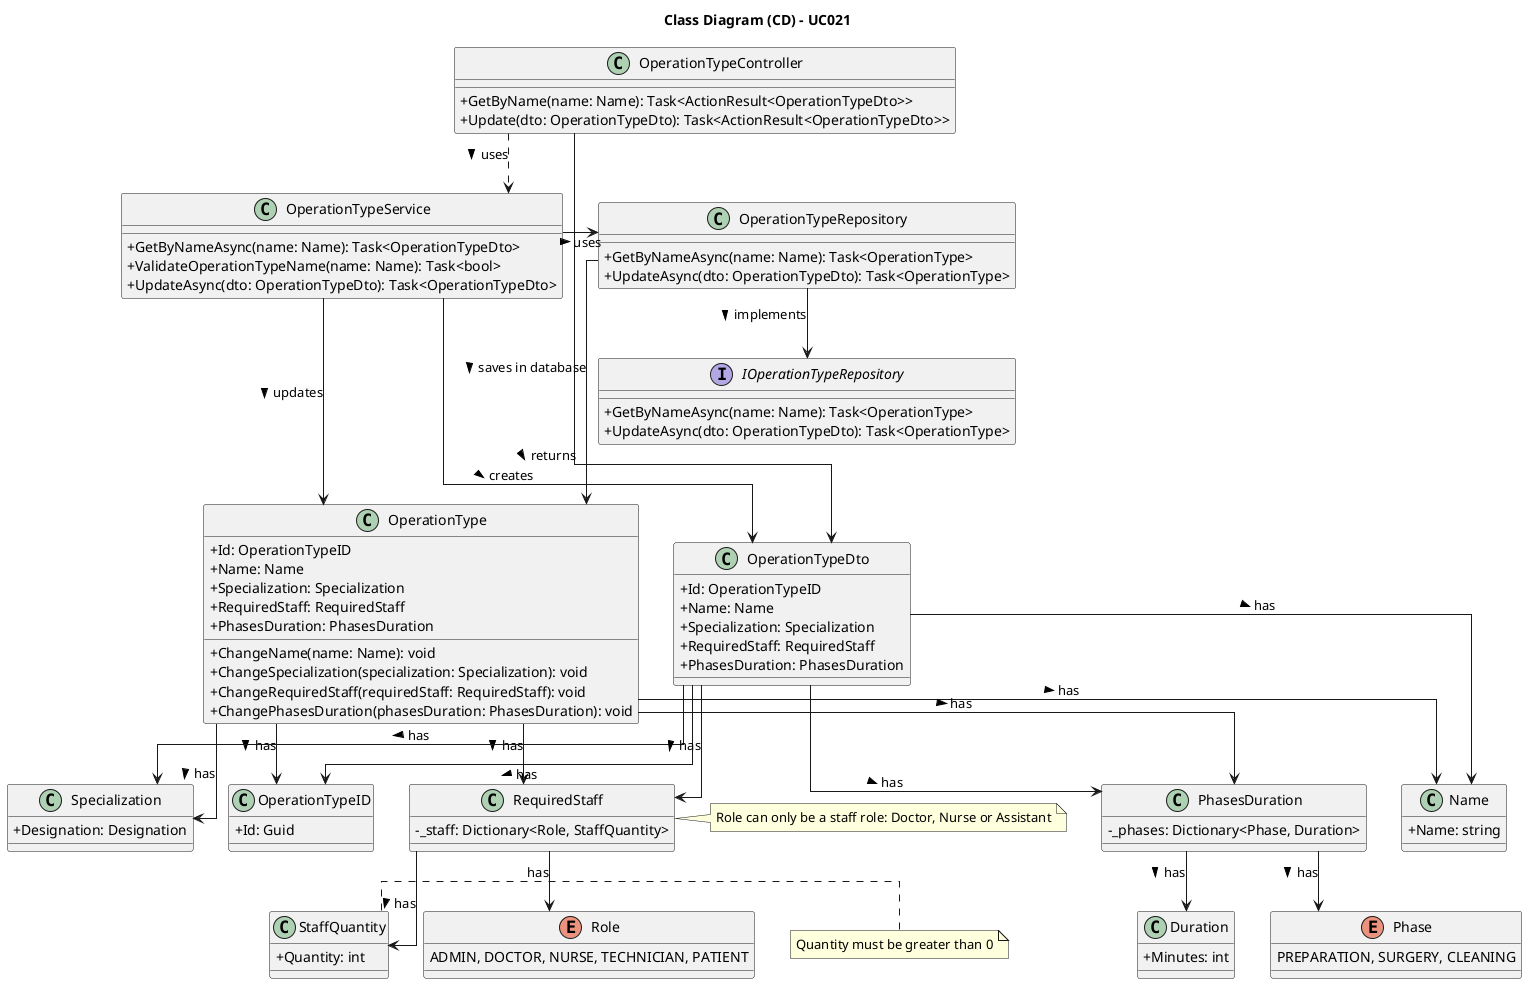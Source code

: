 @startuml uc021-class-diagram

skinparam packageStyle rectangle
skinparam shadowing false
skinparam classAttributeIconSize 0
skinparam linetype ortho

left to right direction
top to bottom direction

title Class Diagram (CD) - UC021

class OperationTypeController {
    +GetByName(name: Name): Task<ActionResult<OperationTypeDto>>
    +Update(dto: OperationTypeDto): Task<ActionResult<OperationTypeDto>>
}

class OperationTypeService {
    +GetByNameAsync(name: Name): Task<OperationTypeDto>
    +ValidateOperationTypeName(name: Name): Task<bool>
    +UpdateAsync(dto: OperationTypeDto): Task<OperationTypeDto>
}

class OperationTypeRepository {
    +GetByNameAsync(name: Name): Task<OperationType>
    +UpdateAsync(dto: OperationTypeDto): Task<OperationType>
}

interface IOperationTypeRepository {
    +GetByNameAsync(name: Name): Task<OperationType>
    +UpdateAsync(dto: OperationTypeDto): Task<OperationType>
}

class OperationType {
    +Id: OperationTypeID
    +Name: Name
    +Specialization: Specialization
    +RequiredStaff: RequiredStaff
    +PhasesDuration: PhasesDuration
    +ChangeName(name: Name): void
    +ChangeSpecialization(specialization: Specialization): void
    +ChangeRequiredStaff(requiredStaff: RequiredStaff): void
    +ChangePhasesDuration(phasesDuration: PhasesDuration): void
}

class OperationTypeDto {
    +Id: OperationTypeID
    +Name: Name
    +Specialization: Specialization
    +RequiredStaff: RequiredStaff
    +PhasesDuration: PhasesDuration
}

class RequiredStaff {
    - _staff: Dictionary<Role, StaffQuantity>
}
note right of RequiredStaff
    Role can only be a staff role: Doctor, Nurse or Assistant
end note

class StaffQuantity {
    +Quantity: int
}
note right of StaffQuantity
    Quantity must be greater than 0
end note

class Specialization {
    +Designation: Designation
}

class PhasesDuration {
    - _phases: Dictionary<Phase, Duration>
}

enum Phase {
    PREPARATION, SURGERY, CLEANING
}

class Duration {
    +Minutes: int
}

class Name {
    +Name: string
}

class OperationTypeID {
    +Id: Guid
}

enum Role {
    ADMIN, DOCTOR, NURSE, TECHNICIAN, PATIENT
}

OperationTypeController .> OperationTypeService : > uses
OperationTypeController ----> OperationTypeDto : > returns

OperationTypeService -> OperationTypeRepository : > uses
OperationTypeService ---> OperationType : > updates
OperationTypeService ---> OperationTypeDto : > creates

OperationTypeRepository --> IOperationTypeRepository : > implements
OperationTypeRepository --> OperationType : > saves in database

OperationType --> OperationTypeID : > has
OperationType --> Name : > has
OperationType --> Specialization : > has
OperationType --> RequiredStaff : > has
OperationType --> PhasesDuration : > has

OperationTypeDto --> OperationTypeID : > has
OperationTypeDto --> Name : > has
OperationTypeDto --> Specialization : > has
OperationTypeDto --> RequiredStaff : > has
OperationTypeDto --> PhasesDuration : > has

RequiredStaff --> Role: has
RequiredStaff --> StaffQuantity : > has

PhasesDuration --> Phase : > has
PhasesDuration --> Duration : > has

@enduml